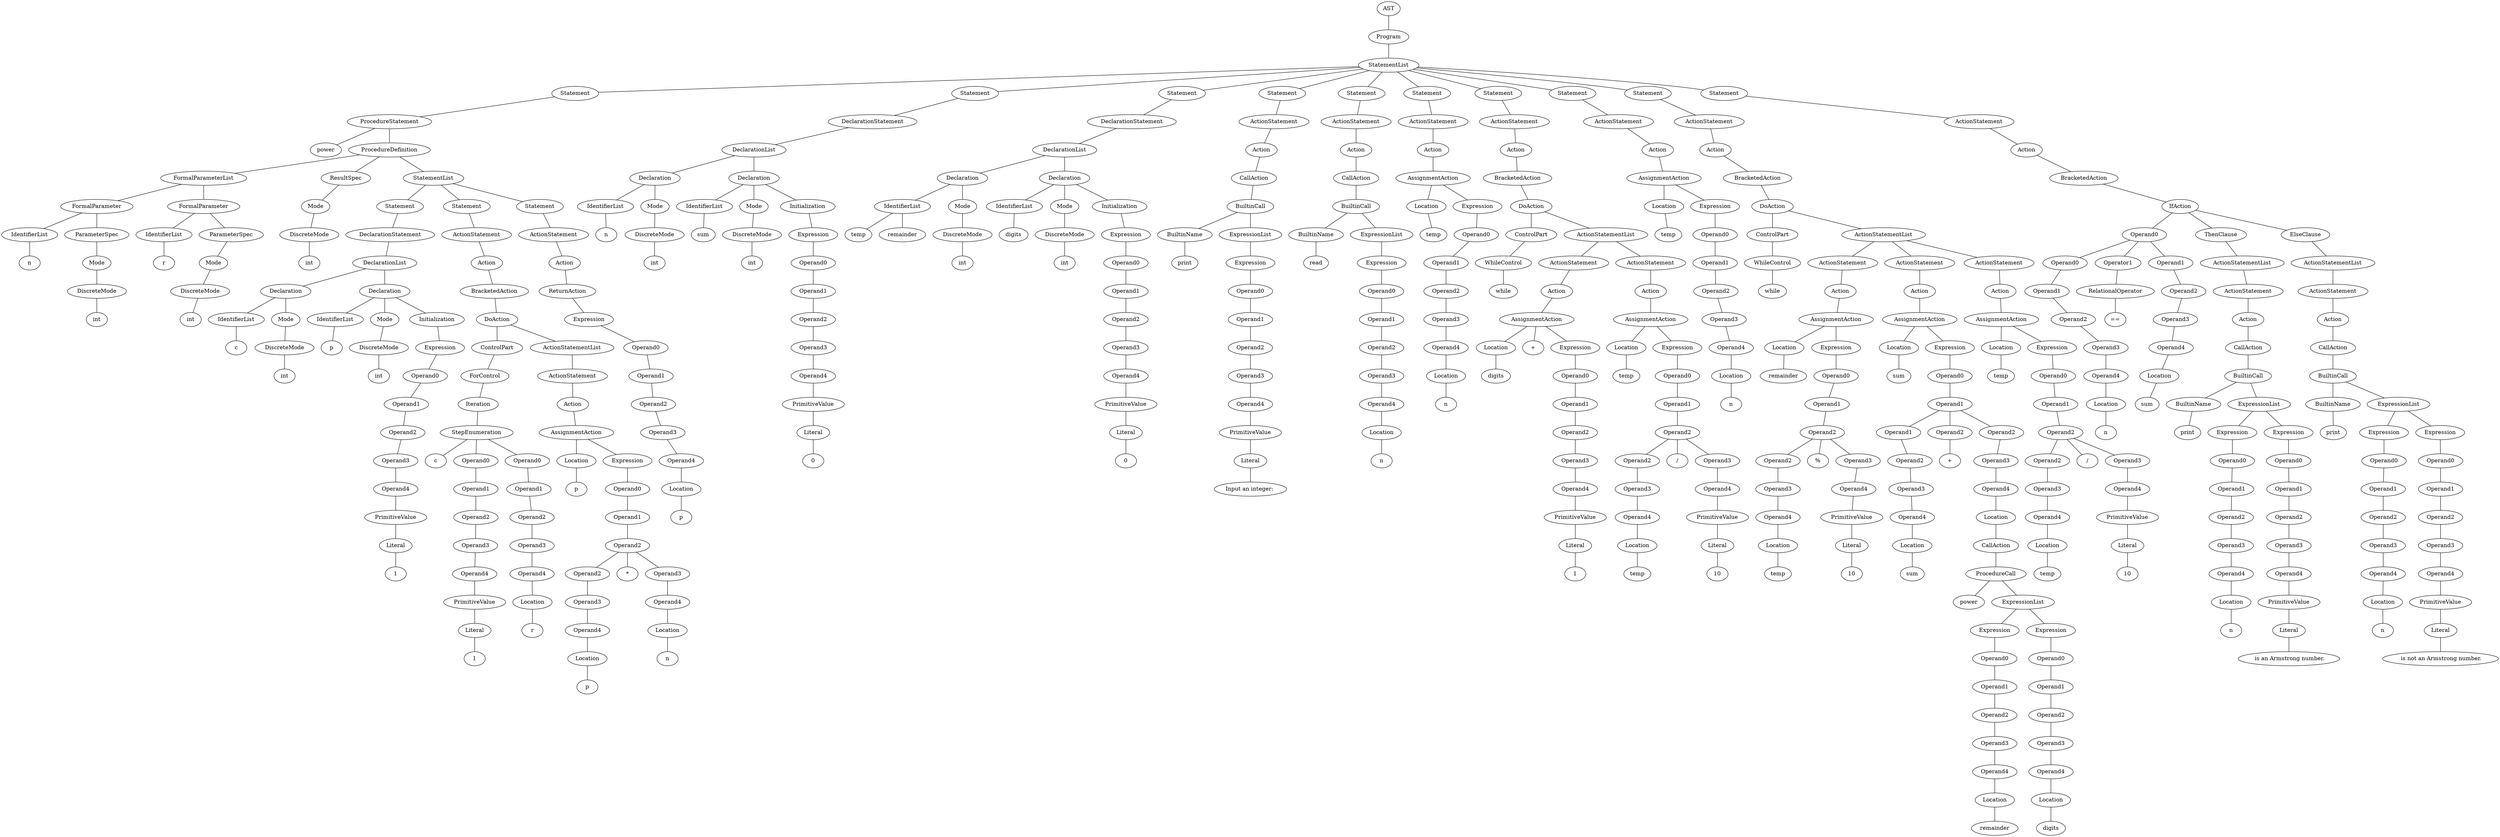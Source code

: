 graph G {
140248399808888 [label=AST];
140248399810120 [label=Program];
140248399808888 -- 140248399810120;
140248399810120 [label=Program];
140248400018064 [label=StatementList];
140248399810120 -- 140248400018064;
140248400018064 [label=StatementList];
140248400365552 [label=Statement];
140248400018064 -- 140248400365552;
140248400365552 [label=Statement];
140248375248096 [label=ProcedureStatement];
140248400365552 -- 140248375248096;
140248375248096 [label=ProcedureStatement];
13683984278555650033 [label=power];
140248375248096 -- 13683984278555650033;
140248399858152 [label=ProcedureDefinition];
140248375248096 -- 140248399858152;
140248399858152 [label=ProcedureDefinition];
140248399994216 [label=FormalParameterList];
140248399858152 -- 140248399994216;
140248399994216 [label=FormalParameterList];
140248399993768 [label=FormalParameter];
140248399994216 -- 140248399993768;
140248399993768 [label=FormalParameter];
140248399993880 [label=IdentifierList];
140248399993768 -- 140248399993880;
140248399993880 [label=IdentifierList];
11446872130430361657 [label=n];
140248399993880 -- 11446872130430361657;
140248399994272 [label=ParameterSpec];
140248399993768 -- 140248399994272;
140248399994272 [label=ParameterSpec];
140248399993936 [label=Mode];
140248399994272 -- 140248399993936;
140248399993936 [label=Mode];
140248399887216 [label=DiscreteMode];
140248399993936 -- 140248399887216;
140248399887216 [label=DiscreteMode];
11811327682138941436 [label=int];
140248399887216 -- 11811327682138941436;
140248399994664 [label=FormalParameter];
140248399994216 -- 140248399994664;
140248399994664 [label=FormalParameter];
140248399994384 [label=IdentifierList];
140248399994664 -- 140248399994384;
140248399994384 [label=IdentifierList];
13529166465232614854 [label=r];
140248399994384 -- 13529166465232614854;
140248399994552 [label=ParameterSpec];
140248399994664 -- 140248399994552;
140248399994552 [label=ParameterSpec];
140248399994440 [label=Mode];
140248399994552 -- 140248399994440;
140248399994440 [label=Mode];
140248399993992 [label=DiscreteMode];
140248399994440 -- 140248399993992;
140248399993992 [label=DiscreteMode];
10613077067480740923 [label=int];
140248399993992 -- 10613077067480740923;
140248399994720 [label=ResultSpec];
140248399858152 -- 140248399994720;
140248399994720 [label=ResultSpec];
140248399993824 [label=Mode];
140248399994720 -- 140248399993824;
140248399993824 [label=Mode];
140248399994328 [label=DiscreteMode];
140248399993824 -- 140248399994328;
140248399994328 [label=DiscreteMode];
11973403802273728387 [label=int];
140248399994328 -- 11973403802273728387;
140248399859384 [label=StatementList];
140248399858152 -- 140248399859384;
140248399859384 [label=StatementList];
140248399856136 [label=Statement];
140248399859384 -- 140248399856136;
140248399856136 [label=Statement];
140248399994160 [label=DeclarationStatement];
140248399856136 -- 140248399994160;
140248399994160 [label=DeclarationStatement];
140248399855968 [label=DeclarationList];
140248399994160 -- 140248399855968;
140248399855968 [label=DeclarationList];
140248399855688 [label=Declaration];
140248399855968 -- 140248399855688;
140248399855688 [label=Declaration];
140248399856192 [label=IdentifierList];
140248399855688 -- 140248399856192;
140248399856192 [label=IdentifierList];
13152870015020794183 [label=c];
140248399856192 -- 13152870015020794183;
140248399856248 [label=Mode];
140248399855688 -- 140248399856248;
140248399856248 [label=Mode];
140248399855856 [label=DiscreteMode];
140248399856248 -- 140248399855856;
140248399855856 [label=DiscreteMode];
13130055067009716774 [label=int];
140248399855856 -- 13130055067009716774;
140248399856640 [label=Declaration];
140248399855968 -- 140248399856640;
140248399856640 [label=Declaration];
140248399856416 [label=IdentifierList];
140248399856640 -- 140248399856416;
140248399856416 [label=IdentifierList];
11841012138772403717 [label=p];
140248399856416 -- 11841012138772403717;
140248399856472 [label=Mode];
140248399856640 -- 140248399856472;
140248399856472 [label=Mode];
140248399855800 [label=DiscreteMode];
140248399856472 -- 140248399855800;
140248399855800 [label=DiscreteMode];
9405188164300640574 [label=int];
140248399855800 -- 9405188164300640574;
140248399857200 [label=Initialization];
140248399856640 -- 140248399857200;
140248399857200 [label=Initialization];
140248399857144 [label=Expression];
140248399857200 -- 140248399857144;
140248399857144 [label=Expression];
140248399857088 [label=Operand0];
140248399857144 -- 140248399857088;
140248399857088 [label=Operand0];
140248399857032 [label=Operand1];
140248399857088 -- 140248399857032;
140248399857032 [label=Operand1];
140248399856976 [label=Operand2];
140248399857032 -- 140248399856976;
140248399856976 [label=Operand2];
140248399856920 [label=Operand3];
140248399856976 -- 140248399856920;
140248399856920 [label=Operand3];
140248399856752 [label=Operand4];
140248399856920 -- 140248399856752;
140248399856752 [label=Operand4];
140248399856808 [label=PrimitiveValue];
140248399856752 -- 140248399856808;
140248399856808 [label=PrimitiveValue];
140248399856584 [label=Literal];
140248399856808 -- 140248399856584;
140248399856584 [label=Literal];
9513603638895848245 [label=1];
140248399856584 -- 9513603638895848245;
140248399857312 [label=Statement];
140248399859384 -- 140248399857312;
140248399857312 [label=Statement];
140248399859440 [label=ActionStatement];
140248399857312 -- 140248399859440;
140248399859440 [label=ActionStatement];
140248399858936 [label=Action];
140248399859440 -- 140248399858936;
140248399858936 [label=Action];
140248399857424 [label=BracketedAction];
140248399858936 -- 140248399857424;
140248399857424 [label=BracketedAction];
140248399858544 [label=DoAction];
140248399857424 -- 140248399858544;
140248399858544 [label=DoAction];
140248399855744 [label=ControlPart];
140248399858544 -- 140248399855744;
140248399855744 [label=ControlPart];
140248399858488 [label=ForControl];
140248399855744 -- 140248399858488;
140248399858488 [label=ForControl];
140248399857368 [label=Iteration];
140248399858488 -- 140248399857368;
140248399857368 [label=Iteration];
140248399858376 [label=StepEnumeration];
140248399857368 -- 140248399858376;
140248399858376 [label=StepEnumeration];
10807476535960629578 [label=c];
140248399858376 -- 10807476535960629578;
140248399857872 [label=Operand0];
140248399858376 -- 140248399857872;
140248399857872 [label=Operand0];
140248399857816 [label=Operand1];
140248399857872 -- 140248399857816;
140248399857816 [label=Operand1];
140248399857760 [label=Operand2];
140248399857816 -- 140248399857760;
140248399857760 [label=Operand2];
140248399857704 [label=Operand3];
140248399857760 -- 140248399857704;
140248399857704 [label=Operand3];
140248399857256 [label=Operand4];
140248399857704 -- 140248399857256;
140248399857256 [label=Operand4];
140248399857536 [label=PrimitiveValue];
140248399857256 -- 140248399857536;
140248399857536 [label=PrimitiveValue];
140248399856360 [label=Literal];
140248399857536 -- 140248399856360;
140248399856360 [label=Literal];
10004215598923203406 [label=1];
140248399856360 -- 10004215598923203406;
140248399858320 [label=Operand0];
140248399858376 -- 140248399858320;
140248399858320 [label=Operand0];
140248399858264 [label=Operand1];
140248399858320 -- 140248399858264;
140248399858264 [label=Operand1];
140248399858208 [label=Operand2];
140248399858264 -- 140248399858208;
140248399858208 [label=Operand2];
140248399858040 [label=Operand3];
140248399858208 -- 140248399858040;
140248399858040 [label=Operand3];
140248399858096 [label=Operand4];
140248399858040 -- 140248399858096;
140248399858096 [label=Operand4];
140248399857928 [label=Location];
140248399858096 -- 140248399857928;
140248399857928 [label=Location];
10645231964605538740 [label=r];
140248399857928 -- 10645231964605538740;
140248399859272 [label=ActionStatementList];
140248399858544 -- 140248399859272;
140248399859272 [label=ActionStatementList];
140248399859216 [label=ActionStatement];
140248399859272 -- 140248399859216;
140248399859216 [label=ActionStatement];
140248399856864 [label=Action];
140248399859216 -- 140248399856864;
140248399856864 [label=Action];
140248399858600 [label=AssignmentAction];
140248399856864 -- 140248399858600;
140248399858600 [label=AssignmentAction];
140248399857480 [label=Location];
140248399858600 -- 140248399857480;
140248399857480 [label=Location];
13250538975079907973 [label=p];
140248399857480 -- 13250538975079907973;
140248399859160 [label=Expression];
140248399858600 -- 140248399859160;
140248399859160 [label=Expression];
140248399859104 [label=Operand0];
140248399859160 -- 140248399859104;
140248399859104 [label=Operand0];
140248399858768 [label=Operand1];
140248399859104 -- 140248399858768;
140248399858768 [label=Operand1];
140248399858992 [label=Operand2];
140248399858768 -- 140248399858992;
140248399858992 [label=Operand2];
140248399858656 [label=Operand2];
140248399858992 -- 140248399858656;
140248399858656 [label=Operand2];
140248399857648 [label=Operand3];
140248399858656 -- 140248399857648;
140248399857648 [label=Operand3];
140248399858432 [label=Operand4];
140248399857648 -- 140248399858432;
140248399858432 [label=Operand4];
140248399857592 [label=Location];
140248399858432 -- 140248399857592;
140248399857592 [label=Location];
13173042798574324569 [label=p];
140248399857592 -- 13173042798574324569;
11250760031527076599 [label="*"];
140248399858992 -- 11250760031527076599;
140248399858824 [label=Operand3];
140248399858992 -- 140248399858824;
140248399858824 [label=Operand3];
140248399858880 [label=Operand4];
140248399858824 -- 140248399858880;
140248399858880 [label=Operand4];
140248399858712 [label=Location];
140248399858880 -- 140248399858712;
140248399858712 [label=Location];
12444207865603787098 [label=n];
140248399858712 -- 12444207865603787098;
140248399859608 [label=Statement];
140248399859384 -- 140248399859608;
140248399859608 [label=Statement];
140248399869936 [label=ActionStatement];
140248399859608 -- 140248399869936;
140248399869936 [label=ActionStatement];
140248399859328 [label=Action];
140248399869936 -- 140248399859328;
140248399859328 [label=Action];
140248399871616 [label=ReturnAction];
140248399859328 -- 140248399871616;
140248399871616 [label=ReturnAction];
140248399871560 [label=Expression];
140248399871616 -- 140248399871560;
140248399871560 [label=Expression];
140248399859664 [label=Operand0];
140248399871560 -- 140248399859664;
140248399859664 [label=Operand0];
140248399859048 [label=Operand1];
140248399859664 -- 140248399859048;
140248399859048 [label=Operand1];
140248399856696 [label=Operand2];
140248399859048 -- 140248399856696;
140248399856696 [label=Operand2];
140248399859496 [label=Operand3];
140248399856696 -- 140248399859496;
140248399859496 [label=Operand3];
140248399859552 [label=Operand4];
140248399859496 -- 140248399859552;
140248399859552 [label=Operand4];
140248399856080 [label=Location];
140248399859552 -- 140248399856080;
140248399856080 [label=Location];
10645561391558560778 [label=p];
140248399856080 -- 10645561391558560778;
140248399868088 [label=Statement];
140248400018064 -- 140248399868088;
140248399868088 [label=Statement];
140248399849344 [label=DeclarationStatement];
140248399868088 -- 140248399849344;
140248399849344 [label=DeclarationStatement];
140248399869208 [label=DeclarationList];
140248399849344 -- 140248399869208;
140248399869208 [label=DeclarationList];
140248399856024 [label=Declaration];
140248399869208 -- 140248399856024;
140248399856024 [label=Declaration];
140248399994608 [label=IdentifierList];
140248399856024 -- 140248399994608;
140248399994608 [label=IdentifierList];
12319203415126150622 [label=n];
140248399994608 -- 12319203415126150622;
140248399994776 [label=Mode];
140248399856024 -- 140248399994776;
140248399994776 [label=Mode];
140248399994832 [label=DiscreteMode];
140248399994776 -- 140248399994832;
140248399994832 [label=DiscreteMode];
13224658235877513425 [label=int];
140248399994832 -- 13224658235877513425;
140248399869656 [label=Declaration];
140248399869208 -- 140248399869656;
140248399869656 [label=Declaration];
140248399869880 [label=IdentifierList];
140248399869656 -- 140248399869880;
140248399869880 [label=IdentifierList];
13517723954560302346 [label=sum];
140248399869880 -- 13517723954560302346;
140248399868144 [label=Mode];
140248399869656 -- 140248399868144;
140248399868144 [label=Mode];
140248399871224 [label=DiscreteMode];
140248399868144 -- 140248399871224;
140248399871224 [label=DiscreteMode];
9666021035765484257 [label=int];
140248399871224 -- 9666021035765484257;
140248399871112 [label=Initialization];
140248399869656 -- 140248399871112;
140248399871112 [label=Initialization];
140248399869376 [label=Expression];
140248399871112 -- 140248399869376;
140248399869376 [label=Expression];
140248399869320 [label=Operand0];
140248399869376 -- 140248399869320;
140248399869320 [label=Operand0];
140248399868032 [label=Operand1];
140248399869320 -- 140248399868032;
140248399868032 [label=Operand1];
140248399867976 [label=Operand2];
140248399868032 -- 140248399867976;
140248399867976 [label=Operand2];
140248399871056 [label=Operand3];
140248399867976 -- 140248399871056;
140248399871056 [label=Operand3];
140248399868312 [label=Operand4];
140248399871056 -- 140248399868312;
140248399868312 [label=Operand4];
140248399868368 [label=PrimitiveValue];
140248399868312 -- 140248399868368;
140248399868368 [label=PrimitiveValue];
140248399868256 [label=Literal];
140248399868368 -- 140248399868256;
140248399868256 [label=Literal];
11664747452773147226 [label=0];
140248399868256 -- 11664747452773147226;
140248399870888 [label=Statement];
140248400018064 -- 140248399870888;
140248399870888 [label=Statement];
140248377582144 [label=DeclarationStatement];
140248399870888 -- 140248377582144;
140248377582144 [label=DeclarationStatement];
140248399871728 [label=DeclarationList];
140248377582144 -- 140248399871728;
140248399871728 [label=DeclarationList];
140248399871952 [label=Declaration];
140248399871728 -- 140248399871952;
140248399871952 [label=Declaration];
140248399869264 [label=IdentifierList];
140248399871952 -- 140248399869264;
140248399869264 [label=IdentifierList];
10265879252858750790 [label=temp];
140248399869264 -- 10265879252858750790;
9336915830127289862 [label=remainder];
140248399869264 -- 9336915830127289862;
140248399870944 [label=Mode];
140248399871952 -- 140248399870944;
140248399870944 [label=Mode];
140248400364096 [label=DiscreteMode];
140248399870944 -- 140248400364096;
140248400364096 [label=DiscreteMode];
9727182707317722810 [label=int];
140248400364096 -- 9727182707317722810;
140248399868424 [label=Declaration];
140248399871728 -- 140248399868424;
140248399868424 [label=Declaration];
140248399871504 [label=IdentifierList];
140248399868424 -- 140248399871504;
140248399871504 [label=IdentifierList];
12041190006236033515 [label=digits];
140248399871504 -- 12041190006236033515;
140248399869040 [label=Mode];
140248399868424 -- 140248399869040;
140248399869040 [label=Mode];
140248399871168 [label=DiscreteMode];
140248399869040 -- 140248399871168;
140248399871168 [label=DiscreteMode];
10901077645455134928 [label=int];
140248399871168 -- 10901077645455134928;
140248399871784 [label=Initialization];
140248399868424 -- 140248399871784;
140248399871784 [label=Initialization];
140248399871392 [label=Expression];
140248399871784 -- 140248399871392;
140248399871392 [label=Expression];
140248399871336 [label=Operand0];
140248399871392 -- 140248399871336;
140248399871336 [label=Operand0];
140248399868592 [label=Operand1];
140248399871336 -- 140248399868592;
140248399868592 [label=Operand1];
140248399868536 [label=Operand2];
140248399868592 -- 140248399868536;
140248399868536 [label=Operand2];
140248399870608 [label=Operand3];
140248399868536 -- 140248399870608;
140248399870608 [label=Operand3];
140248399869096 [label=Operand4];
140248399870608 -- 140248399869096;
140248399869096 [label=Operand4];
140248399869152 [label=PrimitiveValue];
140248399869096 -- 140248399869152;
140248399869152 [label=PrimitiveValue];
140248399869488 [label=Literal];
140248399869152 -- 140248399869488;
140248399869488 [label=Literal];
13388556287502493881 [label=0];
140248399869488 -- 13388556287502493881;
140248399871000 [label=Statement];
140248400018064 -- 140248399871000;
140248399871000 [label=Statement];
140248399870216 [label=ActionStatement];
140248399871000 -- 140248399870216;
140248399870216 [label=ActionStatement];
140248399870664 [label=Action];
140248399870216 -- 140248399870664;
140248399870664 [label=Action];
140248399871840 [label=CallAction];
140248399870664 -- 140248399871840;
140248399871840 [label=CallAction];
140248399870440 [label=BuiltinCall];
140248399871840 -- 140248399870440;
140248399870440 [label=BuiltinCall];
140248399869992 [label=BuiltinName];
140248399870440 -- 140248399869992;
140248399869992 [label=BuiltinName];
11075840159035277787 [label=print];
140248399869992 -- 11075840159035277787;
140248399868928 [label=ExpressionList];
140248399870440 -- 140248399868928;
140248399868928 [label=ExpressionList];
140248399868872 [label=Expression];
140248399868928 -- 140248399868872;
140248399868872 [label=Expression];
140248399870832 [label=Operand0];
140248399868872 -- 140248399870832;
140248399870832 [label=Operand0];
140248399870776 [label=Operand1];
140248399870832 -- 140248399870776;
140248399870776 [label=Operand1];
140248399870328 [label=Operand2];
140248399870776 -- 140248399870328;
140248399870328 [label=Operand2];
140248399870160 [label=Operand3];
140248399870328 -- 140248399870160;
140248399870160 [label=Operand3];
140248399869712 [label=Operand4];
140248399870160 -- 140248399869712;
140248399869712 [label=Operand4];
140248399870552 [label=PrimitiveValue];
140248399869712 -- 140248399870552;
140248399870552 [label=PrimitiveValue];
140248399870384 [label=Literal];
140248399870552 -- 140248399870384;
140248399870384 [label=Literal];
12694478394944678196 [label="Input an integer: "];
140248399870384 -- 12694478394944678196;
140248399869544 [label=Statement];
140248400018064 -- 140248399869544;
140248399869544 [label=Statement];
140248399979744 [label=ActionStatement];
140248399869544 -- 140248399979744;
140248399979744 [label=ActionStatement];
140248399869824 [label=Action];
140248399979744 -- 140248399869824;
140248399869824 [label=Action];
140248399869600 [label=CallAction];
140248399869824 -- 140248399869600;
140248399869600 [label=CallAction];
140248399979856 [label=BuiltinCall];
140248399869600 -- 140248399979856;
140248399979856 [label=BuiltinCall];
140248399871672 [label=BuiltinName];
140248399979856 -- 140248399871672;
140248399871672 [label=BuiltinName];
11538189024425713815 [label=read];
140248399871672 -- 11538189024425713815;
140248399982544 [label=ExpressionList];
140248399979856 -- 140248399982544;
140248399982544 [label=ExpressionList];
140248399868704 [label=Expression];
140248399982544 -- 140248399868704;
140248399868704 [label=Expression];
140248399868648 [label=Operand0];
140248399868704 -- 140248399868648;
140248399868648 [label=Operand0];
140248399868816 [label=Operand1];
140248399868648 -- 140248399868816;
140248399868816 [label=Operand1];
140248399868760 [label=Operand2];
140248399868816 -- 140248399868760;
140248399868760 [label=Operand2];
140248399868480 [label=Operand3];
140248399868760 -- 140248399868480;
140248399868480 [label=Operand3];
140248399869768 [label=Operand4];
140248399868480 -- 140248399869768;
140248399869768 [label=Operand4];
140248399870272 [label=Location];
140248399869768 -- 140248399870272;
140248399870272 [label=Location];
13536579255244000516 [label=n];
140248399870272 -- 13536579255244000516;
140248399981592 [label=Statement];
140248400018064 -- 140248399981592;
140248399981592 [label=Statement];
140248399981536 [label=ActionStatement];
140248399981592 -- 140248399981536;
140248399981536 [label=ActionStatement];
140248399979128 [label=Action];
140248399981536 -- 140248399979128;
140248399979128 [label=Action];
140248399978848 [label=AssignmentAction];
140248399979128 -- 140248399978848;
140248399978848 [label=AssignmentAction];
140248399870720 [label=Location];
140248399978848 -- 140248399870720;
140248399870720 [label=Location];
10884802887279013431 [label=temp];
140248399870720 -- 10884802887279013431;
140248399981144 [label=Expression];
140248399978848 -- 140248399981144;
140248399981144 [label=Expression];
140248399981088 [label=Operand0];
140248399981144 -- 140248399981088;
140248399981088 [label=Operand0];
140248399981480 [label=Operand1];
140248399981088 -- 140248399981480;
140248399981480 [label=Operand1];
140248399981424 [label=Operand2];
140248399981480 -- 140248399981424;
140248399981424 [label=Operand2];
140248399870496 [label=Operand3];
140248399981424 -- 140248399870496;
140248399870496 [label=Operand3];
140248399979072 [label=Operand4];
140248399870496 -- 140248399979072;
140248399979072 [label=Operand4];
140248399979800 [label=Location];
140248399979072 -- 140248399979800;
140248399979800 [label=Location];
12650394749736132961 [label=n];
140248399979800 -- 12650394749736132961;
140248399981312 [label=Statement];
140248400018064 -- 140248399981312;
140248399981312 [label=Statement];
140248399980696 [label=ActionStatement];
140248399981312 -- 140248399980696;
140248399980696 [label=ActionStatement];
140248399981872 [label=Action];
140248399980696 -- 140248399981872;
140248399981872 [label=Action];
140248400003024 [label=BracketedAction];
140248399981872 -- 140248400003024;
140248400003024 [label=BracketedAction];
140248399980640 [label=DoAction];
140248400003024 -- 140248399980640;
140248399980640 [label=DoAction];
140248399982320 [label=ControlPart];
140248399980640 -- 140248399982320;
140248399982320 [label=ControlPart];
140248399980248 [label=WhileControl];
140248399982320 -- 140248399980248;
140248399980248 [label=WhileControl];
10177752493002380219 [label=while];
140248399980248 -- 10177752493002380219;
140248399979408 [label=ActionStatementList];
140248399980640 -- 140248399979408;
140248399979408 [label=ActionStatementList];
140248399980024 [label=ActionStatement];
140248399979408 -- 140248399980024;
140248399980024 [label=ActionStatement];
140248399980528 [label=Action];
140248399980024 -- 140248399980528;
140248399980528 [label=Action];
140248399982432 [label=AssignmentAction];
140248399980528 -- 140248399982432;
140248399982432 [label=AssignmentAction];
140248399980584 [label=Location];
140248399982432 -- 140248399980584;
140248399980584 [label=Location];
9855662407523285054 [label=digits];
140248399980584 -- 9855662407523285054;
13456763018251344669 [label="+"];
140248399982432 -- 13456763018251344669;
140248399982488 [label=Expression];
140248399982432 -- 140248399982488;
140248399982488 [label=Expression];
140248399980976 [label=Operand0];
140248399982488 -- 140248399980976;
140248399980976 [label=Operand0];
140248399980192 [label=Operand1];
140248399980976 -- 140248399980192;
140248399980192 [label=Operand1];
140248399978792 [label=Operand2];
140248399980192 -- 140248399978792;
140248399978792 [label=Operand2];
140248399978736 [label=Operand3];
140248399978792 -- 140248399978736;
140248399978736 [label=Operand3];
140248399979184 [label=Operand4];
140248399978736 -- 140248399979184;
140248399979184 [label=Operand4];
140248399982376 [label=PrimitiveValue];
140248399979184 -- 140248399982376;
140248399982376 [label=PrimitiveValue];
140248399981032 [label=Literal];
140248399982376 -- 140248399981032;
140248399981032 [label=Literal];
13540670401243861714 [label=1];
140248399981032 -- 13540670401243861714;
140248399978680 [label=ActionStatement];
140248399979408 -- 140248399978680;
140248399978680 [label=ActionStatement];
140248399979240 [label=Action];
140248399978680 -- 140248399979240;
140248399979240 [label=Action];
140248399982096 [label=AssignmentAction];
140248399979240 -- 140248399982096;
140248399982096 [label=AssignmentAction];
140248399981368 [label=Location];
140248399982096 -- 140248399981368;
140248399981368 [label=Location];
11527500059949510159 [label=temp];
140248399981368 -- 11527500059949510159;
140248399978624 [label=Expression];
140248399982096 -- 140248399978624;
140248399978624 [label=Expression];
140248399978568 [label=Operand0];
140248399978624 -- 140248399978568;
140248399978568 [label=Operand0];
140248399979352 [label=Operand1];
140248399978568 -- 140248399979352;
140248399979352 [label=Operand1];
140248399982208 [label=Operand2];
140248399979352 -- 140248399982208;
140248399982208 [label=Operand2];
140248399982152 [label=Operand2];
140248399982208 -- 140248399982152;
140248399982152 [label=Operand2];
140248399980136 [label=Operand3];
140248399982152 -- 140248399980136;
140248399980136 [label=Operand3];
140248399981760 [label=Operand4];
140248399980136 -- 140248399981760;
140248399981760 [label=Operand4];
140248399980920 [label=Location];
140248399981760 -- 140248399980920;
140248399980920 [label=Location];
11694116305177767870 [label=temp];
140248399980920 -- 11694116305177767870;
12241739813106003130 [label="/"];
140248399982208 -- 12241739813106003130;
140248399981928 [label=Operand3];
140248399982208 -- 140248399981928;
140248399981928 [label=Operand3];
140248399979632 [label=Operand4];
140248399981928 -- 140248399979632;
140248399979632 [label=Operand4];
140248399979688 [label=PrimitiveValue];
140248399979632 -- 140248399979688;
140248399979688 [label=PrimitiveValue];
140248399979296 [label=Literal];
140248399979688 -- 140248399979296;
140248399979296 [label=Literal];
11939642629342926008 [label=10];
140248399979296 -- 11939642629342926008;
140248399981648 [label=Statement];
140248400018064 -- 140248399981648;
140248399981648 [label=Statement];
140248399980360 [label=ActionStatement];
140248399981648 -- 140248399980360;
140248399980360 [label=ActionStatement];
140248399979968 [label=Action];
140248399980360 -- 140248399979968;
140248399979968 [label=Action];
140248399981256 [label=AssignmentAction];
140248399979968 -- 140248399981256;
140248399981256 [label=AssignmentAction];
140248399980808 [label=Location];
140248399981256 -- 140248399980808;
140248399980808 [label=Location];
9829510281740611052 [label=temp];
140248399980808 -- 9829510281740611052;
140248399981200 [label=Expression];
140248399981256 -- 140248399981200;
140248399981200 [label=Expression];
140248399982040 [label=Operand0];
140248399981200 -- 140248399982040;
140248399982040 [label=Operand0];
140248399981984 [label=Operand1];
140248399982040 -- 140248399981984;
140248399981984 [label=Operand1];
140248399980472 [label=Operand2];
140248399981984 -- 140248399980472;
140248399980472 [label=Operand2];
140248399980752 [label=Operand3];
140248399980472 -- 140248399980752;
140248399980752 [label=Operand3];
140248399982264 [label=Operand4];
140248399980752 -- 140248399982264;
140248399982264 [label=Operand4];
140248399979464 [label=Location];
140248399982264 -- 140248399979464;
140248399979464 [label=Location];
10376789600988783353 [label=n];
140248399979464 -- 10376789600988783353;
140248399980304 [label=Statement];
140248400018064 -- 140248399980304;
140248399980304 [label=Statement];
140248399808216 [label=ActionStatement];
140248399980304 -- 140248399808216;
140248399808216 [label=ActionStatement];
140248399809224 [label=Action];
140248399808216 -- 140248399809224;
140248399809224 [label=Action];
140248399981704 [label=BracketedAction];
140248399809224 -- 140248399981704;
140248399981704 [label=BracketedAction];
140248399810064 [label=DoAction];
140248399981704 -- 140248399810064;
140248399810064 [label=DoAction];
140248399978904 [label=ControlPart];
140248399810064 -- 140248399978904;
140248399978904 [label=ControlPart];
140248399808496 [label=WhileControl];
140248399978904 -- 140248399808496;
140248399808496 [label=WhileControl];
12205108801487768908 [label=while];
140248399808496 -- 12205108801487768908;
140248399775896 [label=ActionStatementList];
140248399810064 -- 140248399775896;
140248399775896 [label=ActionStatementList];
140248399808608 [label=ActionStatement];
140248399775896 -- 140248399808608;
140248399808608 [label=ActionStatement];
140248399980864 [label=Action];
140248399808608 -- 140248399980864;
140248399980864 [label=Action];
140248399808160 [label=AssignmentAction];
140248399980864 -- 140248399808160;
140248399808160 [label=AssignmentAction];
140248399806816 [label=Location];
140248399808160 -- 140248399806816;
140248399806816 [label=Location];
13196261583520140444 [label=remainder];
140248399806816 -- 13196261583520140444;
140248399808552 [label=Expression];
140248399808160 -- 140248399808552;
140248399808552 [label=Expression];
140248399809168 [label=Operand0];
140248399808552 -- 140248399809168;
140248399809168 [label=Operand0];
140248399806928 [label=Operand1];
140248399809168 -- 140248399806928;
140248399806928 [label=Operand1];
140248399807600 [label=Operand2];
140248399806928 -- 140248399807600;
140248399807600 [label=Operand2];
140248399806704 [label=Operand2];
140248399807600 -- 140248399806704;
140248399806704 [label=Operand2];
140248399809448 [label=Operand3];
140248399806704 -- 140248399809448;
140248399809448 [label=Operand3];
140248399807488 [label=Operand4];
140248399809448 -- 140248399807488;
140248399807488 [label=Operand4];
140248399808664 [label=Location];
140248399807488 -- 140248399808664;
140248399808664 [label=Location];
10634592798822754493 [label=temp];
140248399808664 -- 10634592798822754493;
9696143728457137571 [label="%"];
140248399807600 -- 9696143728457137571;
140248399807656 [label=Operand3];
140248399807600 -- 140248399807656;
140248399807656 [label=Operand3];
140248399807544 [label=Operand4];
140248399807656 -- 140248399807544;
140248399807544 [label=Operand4];
140248399806984 [label=PrimitiveValue];
140248399807544 -- 140248399806984;
140248399806984 [label=PrimitiveValue];
140248399806760 [label=Literal];
140248399806984 -- 140248399806760;
140248399806760 [label=Literal];
11774894785401335243 [label=10];
140248399806760 -- 11774894785401335243;
140248399809840 [label=ActionStatement];
140248399775896 -- 140248399809840;
140248399809840 [label=ActionStatement];
140248399809392 [label=Action];
140248399809840 -- 140248399809392;
140248399809392 [label=Action];
140248399810232 [label=AssignmentAction];
140248399809392 -- 140248399810232;
140248399810232 [label=AssignmentAction];
140248399807432 [label=Location];
140248399810232 -- 140248399807432;
140248399807432 [label=Location];
11614431456231515901 [label=sum];
140248399807432 -- 11614431456231515901;
140248399809000 [label=Expression];
140248399810232 -- 140248399809000;
140248399809000 [label=Expression];
140248399810288 [label=Operand0];
140248399809000 -- 140248399810288;
140248399810288 [label=Operand0];
140248399809784 [label=Operand1];
140248399810288 -- 140248399809784;
140248399809784 [label=Operand1];
140248399810456 [label=Operand1];
140248399809784 -- 140248399810456;
140248399810456 [label=Operand1];
140248399810400 [label=Operand2];
140248399810456 -- 140248399810400;
140248399810400 [label=Operand2];
140248399807264 [label=Operand3];
140248399810400 -- 140248399807264;
140248399807264 [label=Operand3];
140248399806536 [label=Operand4];
140248399807264 -- 140248399806536;
140248399806536 [label=Operand4];
140248399807824 [label=Location];
140248399806536 -- 140248399807824;
140248399807824 [label=Location];
10972508987768101731 [label=sum];
140248399807824 -- 10972508987768101731;
140248399807320 [label=Operand2];
140248399809784 -- 140248399807320;
140248399807320 [label=Operand2];
13035076239036271093 [label="+"];
140248399807320 -- 13035076239036271093;
140248399808720 [label=Operand2];
140248399809784 -- 140248399808720;
140248399808720 [label=Operand2];
140248399808384 [label=Operand3];
140248399808720 -- 140248399808384;
140248399808384 [label=Operand3];
140248399807152 [label=Operand4];
140248399808384 -- 140248399807152;
140248399807152 [label=Operand4];
140248399808776 [label=Location];
140248399807152 -- 140248399808776;
140248399808776 [label=Location];
140248399808048 [label=CallAction];
140248399808776 -- 140248399808048;
140248399808048 [label=CallAction];
140248399807768 [label=ProcedureCall];
140248399808048 -- 140248399807768;
140248399807768 [label=ProcedureCall];
9249053342939220881 [label=power];
140248399807768 -- 9249053342939220881;
140248399808944 [label=ExpressionList];
140248399807768 -- 140248399808944;
140248399808944 [label=ExpressionList];
140248399807096 [label=Expression];
140248399808944 -- 140248399807096;
140248399807096 [label=Expression];
140248399807992 [label=Operand0];
140248399807096 -- 140248399807992;
140248399807992 [label=Operand0];
140248399807936 [label=Operand1];
140248399807992 -- 140248399807936;
140248399807936 [label=Operand1];
140248399809896 [label=Operand2];
140248399807936 -- 140248399809896;
140248399809896 [label=Operand2];
140248399808328 [label=Operand3];
140248399809896 -- 140248399808328;
140248399808328 [label=Operand3];
140248399808440 [label=Operand4];
140248399808328 -- 140248399808440;
140248399808440 [label=Operand4];
140248399809728 [label=Location];
140248399808440 -- 140248399809728;
140248399809728 [label=Location];
10220924872565146590 [label=remainder];
140248399809728 -- 10220924872565146590;
140248399806648 [label=Expression];
140248399808944 -- 140248399806648;
140248399806648 [label=Expression];
140248399806592 [label=Operand0];
140248399806648 -- 140248399806592;
140248399806592 [label=Operand0];
140248399809112 [label=Operand1];
140248399806592 -- 140248399809112;
140248399809112 [label=Operand1];
140248399809056 [label=Operand2];
140248399809112 -- 140248399809056;
140248399809056 [label=Operand2];
140248399809952 [label=Operand3];
140248399809056 -- 140248399809952;
140248399809952 [label=Operand3];
140248399810008 [label=Operand4];
140248399809952 -- 140248399810008;
140248399810008 [label=Operand4];
140248399807712 [label=Location];
140248399810008 -- 140248399807712;
140248399807712 [label=Location];
9875912556422157958 [label=digits];
140248399807712 -- 9875912556422157958;
140248399774272 [label=ActionStatement];
140248399775896 -- 140248399774272;
140248399774272 [label=ActionStatement];
140248399810176 [label=Action];
140248399774272 -- 140248399810176;
140248399810176 [label=Action];
140248399809336 [label=AssignmentAction];
140248399810176 -- 140248399809336;
140248399809336 [label=AssignmentAction];
140248399807880 [label=Location];
140248399809336 -- 140248399807880;
140248399807880 [label=Location];
9981294241091878482 [label=temp];
140248399807880 -- 9981294241091878482;
140248399774216 [label=Expression];
140248399809336 -- 140248399774216;
140248399774216 [label=Expression];
140248399774944 [label=Operand0];
140248399774216 -- 140248399774944;
140248399774944 [label=Operand0];
140248399810512 [label=Operand1];
140248399774944 -- 140248399810512;
140248399810512 [label=Operand1];
140248399774384 [label=Operand2];
140248399810512 -- 140248399774384;
140248399774384 [label=Operand2];
140248399809560 [label=Operand2];
140248399774384 -- 140248399809560;
140248399809560 [label=Operand2];
140248399806872 [label=Operand3];
140248399809560 -- 140248399806872;
140248399806872 [label=Operand3];
140248399807208 [label=Operand4];
140248399806872 -- 140248399807208;
140248399807208 [label=Operand4];
140248399808272 [label=Location];
140248399807208 -- 140248399808272;
140248399808272 [label=Location];
13686205075677672346 [label=temp];
140248399808272 -- 13686205075677672346;
9881956878758402945 [label="/"];
140248399774384 -- 9881956878758402945;
140248399774328 [label=Operand3];
140248399774384 -- 140248399774328;
140248399774328 [label=Operand3];
140248399777688 [label=Operand4];
140248399774328 -- 140248399777688;
140248399777688 [label=Operand4];
140248399775000 [label=PrimitiveValue];
140248399777688 -- 140248399775000;
140248399775000 [label=PrimitiveValue];
140248399809616 [label=Literal];
140248399775000 -- 140248399809616;
140248399809616 [label=Literal];
9446815052112621887 [label=10];
140248399809616 -- 9446815052112621887;
140248399775056 [label=Statement];
140248400018064 -- 140248399775056;
140248399775056 [label=Statement];
140248399776960 [label=ActionStatement];
140248399775056 -- 140248399776960;
140248399776960 [label=ActionStatement];
140248399926160 [label=Action];
140248399776960 -- 140248399926160;
140248399926160 [label=Action];
140248399776568 [label=BracketedAction];
140248399926160 -- 140248399776568;
140248399776568 [label=BracketedAction];
140248399775168 [label=IfAction];
140248399776568 -- 140248399775168;
140248399775168 [label=IfAction];
140248399776120 [label=Operand0];
140248399775168 -- 140248399776120;
140248399776120 [label=Operand0];
140248399773992 [label=Operand0];
140248399776120 -- 140248399773992;
140248399773992 [label=Operand0];
140248399775952 [label=Operand1];
140248399773992 -- 140248399775952;
140248399775952 [label=Operand1];
140248399979576 [label=Operand2];
140248399775952 -- 140248399979576;
140248399979576 [label=Operand2];
140248399774888 [label=Operand3];
140248399979576 -- 140248399774888;
140248399774888 [label=Operand3];
140248399776624 [label=Operand4];
140248399774888 -- 140248399776624;
140248399776624 [label=Operand4];
140248399980416 [label=Location];
140248399776624 -- 140248399980416;
140248399980416 [label=Location];
12699020764550019340 [label=n];
140248399980416 -- 12699020764550019340;
140248399776232 [label=Operator1];
140248399776120 -- 140248399776232;
140248399776232 [label=Operator1];
140248399774048 [label=RelationalOperator];
140248399776232 -- 140248399774048;
140248399774048 [label=RelationalOperator];
9438534141006873563 [label="=="];
140248399774048 -- 9438534141006873563;
140248399773936 [label=Operand1];
140248399776120 -- 140248399773936;
140248399773936 [label=Operand1];
140248399773880 [label=Operand2];
140248399773936 -- 140248399773880;
140248399773880 [label=Operand2];
140248399774160 [label=Operand3];
140248399773880 -- 140248399774160;
140248399774160 [label=Operand3];
140248399776456 [label=Operand4];
140248399774160 -- 140248399776456;
140248399776456 [label=Operand4];
140248399776736 [label=Location];
140248399776456 -- 140248399776736;
140248399776736 [label=Location];
11637261298703268026 [label=sum];
140248399776736 -- 11637261298703268026;
140248399777016 [label=ThenClause];
140248399775168 -- 140248399777016;
140248399777016 [label=ThenClause];
140248399776176 [label=ActionStatementList];
140248399777016 -- 140248399776176;
140248399776176 [label=ActionStatementList];
140248399775224 [label=ActionStatement];
140248399776176 -- 140248399775224;
140248399775224 [label=ActionStatement];
140248399777072 [label=Action];
140248399775224 -- 140248399777072;
140248399777072 [label=Action];
140248399775392 [label=CallAction];
140248399777072 -- 140248399775392;
140248399775392 [label=CallAction];
140248399775672 [label=BuiltinCall];
140248399775392 -- 140248399775672;
140248399775672 [label=BuiltinCall];
140248399776680 [label=BuiltinName];
140248399775672 -- 140248399776680;
140248399776680 [label=BuiltinName];
12838039953963617276 [label=print];
140248399776680 -- 12838039953963617276;
140248399774832 [label=ExpressionList];
140248399775672 -- 140248399774832;
140248399774832 [label=ExpressionList];
140248399777632 [label=Expression];
140248399774832 -- 140248399777632;
140248399777632 [label=Expression];
140248399777576 [label=Operand0];
140248399777632 -- 140248399777576;
140248399777576 [label=Operand0];
140248399776064 [label=Operand1];
140248399777576 -- 140248399776064;
140248399776064 [label=Operand1];
140248399776008 [label=Operand2];
140248399776064 -- 140248399776008;
140248399776008 [label=Operand2];
140248399774104 [label=Operand3];
140248399776008 -- 140248399774104;
140248399774104 [label=Operand3];
140248399775112 [label=Operand4];
140248399774104 -- 140248399775112;
140248399775112 [label=Operand4];
140248399775840 [label=Location];
140248399775112 -- 140248399775840;
140248399775840 [label=Location];
13481602019493565129 [label=n];
140248399775840 -- 13481602019493565129;
140248399774776 [label=Expression];
140248399774832 -- 140248399774776;
140248399774776 [label=Expression];
140248399774496 [label=Operand0];
140248399774776 -- 140248399774496;
140248399774496 [label=Operand0];
140248399774440 [label=Operand1];
140248399774496 -- 140248399774440;
140248399774440 [label=Operand1];
140248399777296 [label=Operand2];
140248399774440 -- 140248399777296;
140248399777296 [label=Operand2];
140248399777240 [label=Operand3];
140248399777296 -- 140248399777240;
140248399777240 [label=Operand3];
140248399775728 [label=Operand4];
140248399777240 -- 140248399775728;
140248399775728 [label=Operand4];
140248399776904 [label=PrimitiveValue];
140248399775728 -- 140248399776904;
140248399776904 [label=PrimitiveValue];
140248399775280 [label=Literal];
140248399776904 -- 140248399775280;
140248399775280 [label=Literal];
9266287680464137887 [label=" is an Armstrong number.\n"];
140248399775280 -- 9266287680464137887;
140248399774608 [label=ElseClause];
140248399775168 -- 140248399774608;
140248399774608 [label=ElseClause];
140248399777744 [label=ActionStatementList];
140248399774608 -- 140248399777744;
140248399777744 [label=ActionStatementList];
140248399777128 [label=ActionStatement];
140248399777744 -- 140248399777128;
140248399777128 [label=ActionStatement];
140248399775504 [label=Action];
140248399777128 -- 140248399775504;
140248399775504 [label=Action];
140248399777408 [label=CallAction];
140248399775504 -- 140248399777408;
140248399777408 [label=CallAction];
140248399776344 [label=BuiltinCall];
140248399777408 -- 140248399776344;
140248399776344 [label=BuiltinCall];
140248399777464 [label=BuiltinName];
140248399776344 -- 140248399777464;
140248399777464 [label=BuiltinName];
10563708331289629306 [label=print];
140248399777464 -- 10563708331289629306;
140248400016832 [label=ExpressionList];
140248399776344 -- 140248400016832;
140248400016832 [label=ExpressionList];
140248399775616 [label=Expression];
140248400016832 -- 140248399775616;
140248399775616 [label=Expression];
140248399775560 [label=Operand0];
140248399775616 -- 140248399775560;
140248399775560 [label=Operand0];
140248399774720 [label=Operand1];
140248399775560 -- 140248399774720;
140248399774720 [label=Operand1];
140248399774664 [label=Operand2];
140248399774720 -- 140248399774664;
140248399774664 [label=Operand2];
140248399777520 [label=Operand3];
140248399774664 -- 140248399777520;
140248399777520 [label=Operand3];
140248399774552 [label=Operand4];
140248399777520 -- 140248399774552;
140248399774552 [label=Operand4];
140248399773824 [label=Location];
140248399774552 -- 140248399773824;
140248399773824 [label=Location];
10031265688676928628 [label=n];
140248399773824 -- 10031265688676928628;
140248400016440 [label=Expression];
140248400016832 -- 140248400016440;
140248400016440 [label=Expression];
140248400016384 [label=Operand0];
140248400016440 -- 140248400016384;
140248400016384 [label=Operand0];
140248400018400 [label=Operand1];
140248400016384 -- 140248400018400;
140248400018400 [label=Operand1];
140248399776848 [label=Operand2];
140248400018400 -- 140248399776848;
140248399776848 [label=Operand2];
140248399776792 [label=Operand3];
140248399776848 -- 140248399776792;
140248399776792 [label=Operand3];
140248399776400 [label=Operand4];
140248399776792 -- 140248399776400;
140248399776400 [label=Operand4];
140248399775448 [label=PrimitiveValue];
140248399776400 -- 140248399775448;
140248399775448 [label=PrimitiveValue];
140248399777184 [label=Literal];
140248399775448 -- 140248399777184;
140248399777184 [label=Literal];
9690940972529643601 [label=" is not an Armstrong number.\n"];
140248399777184 -- 9690940972529643601;
}
